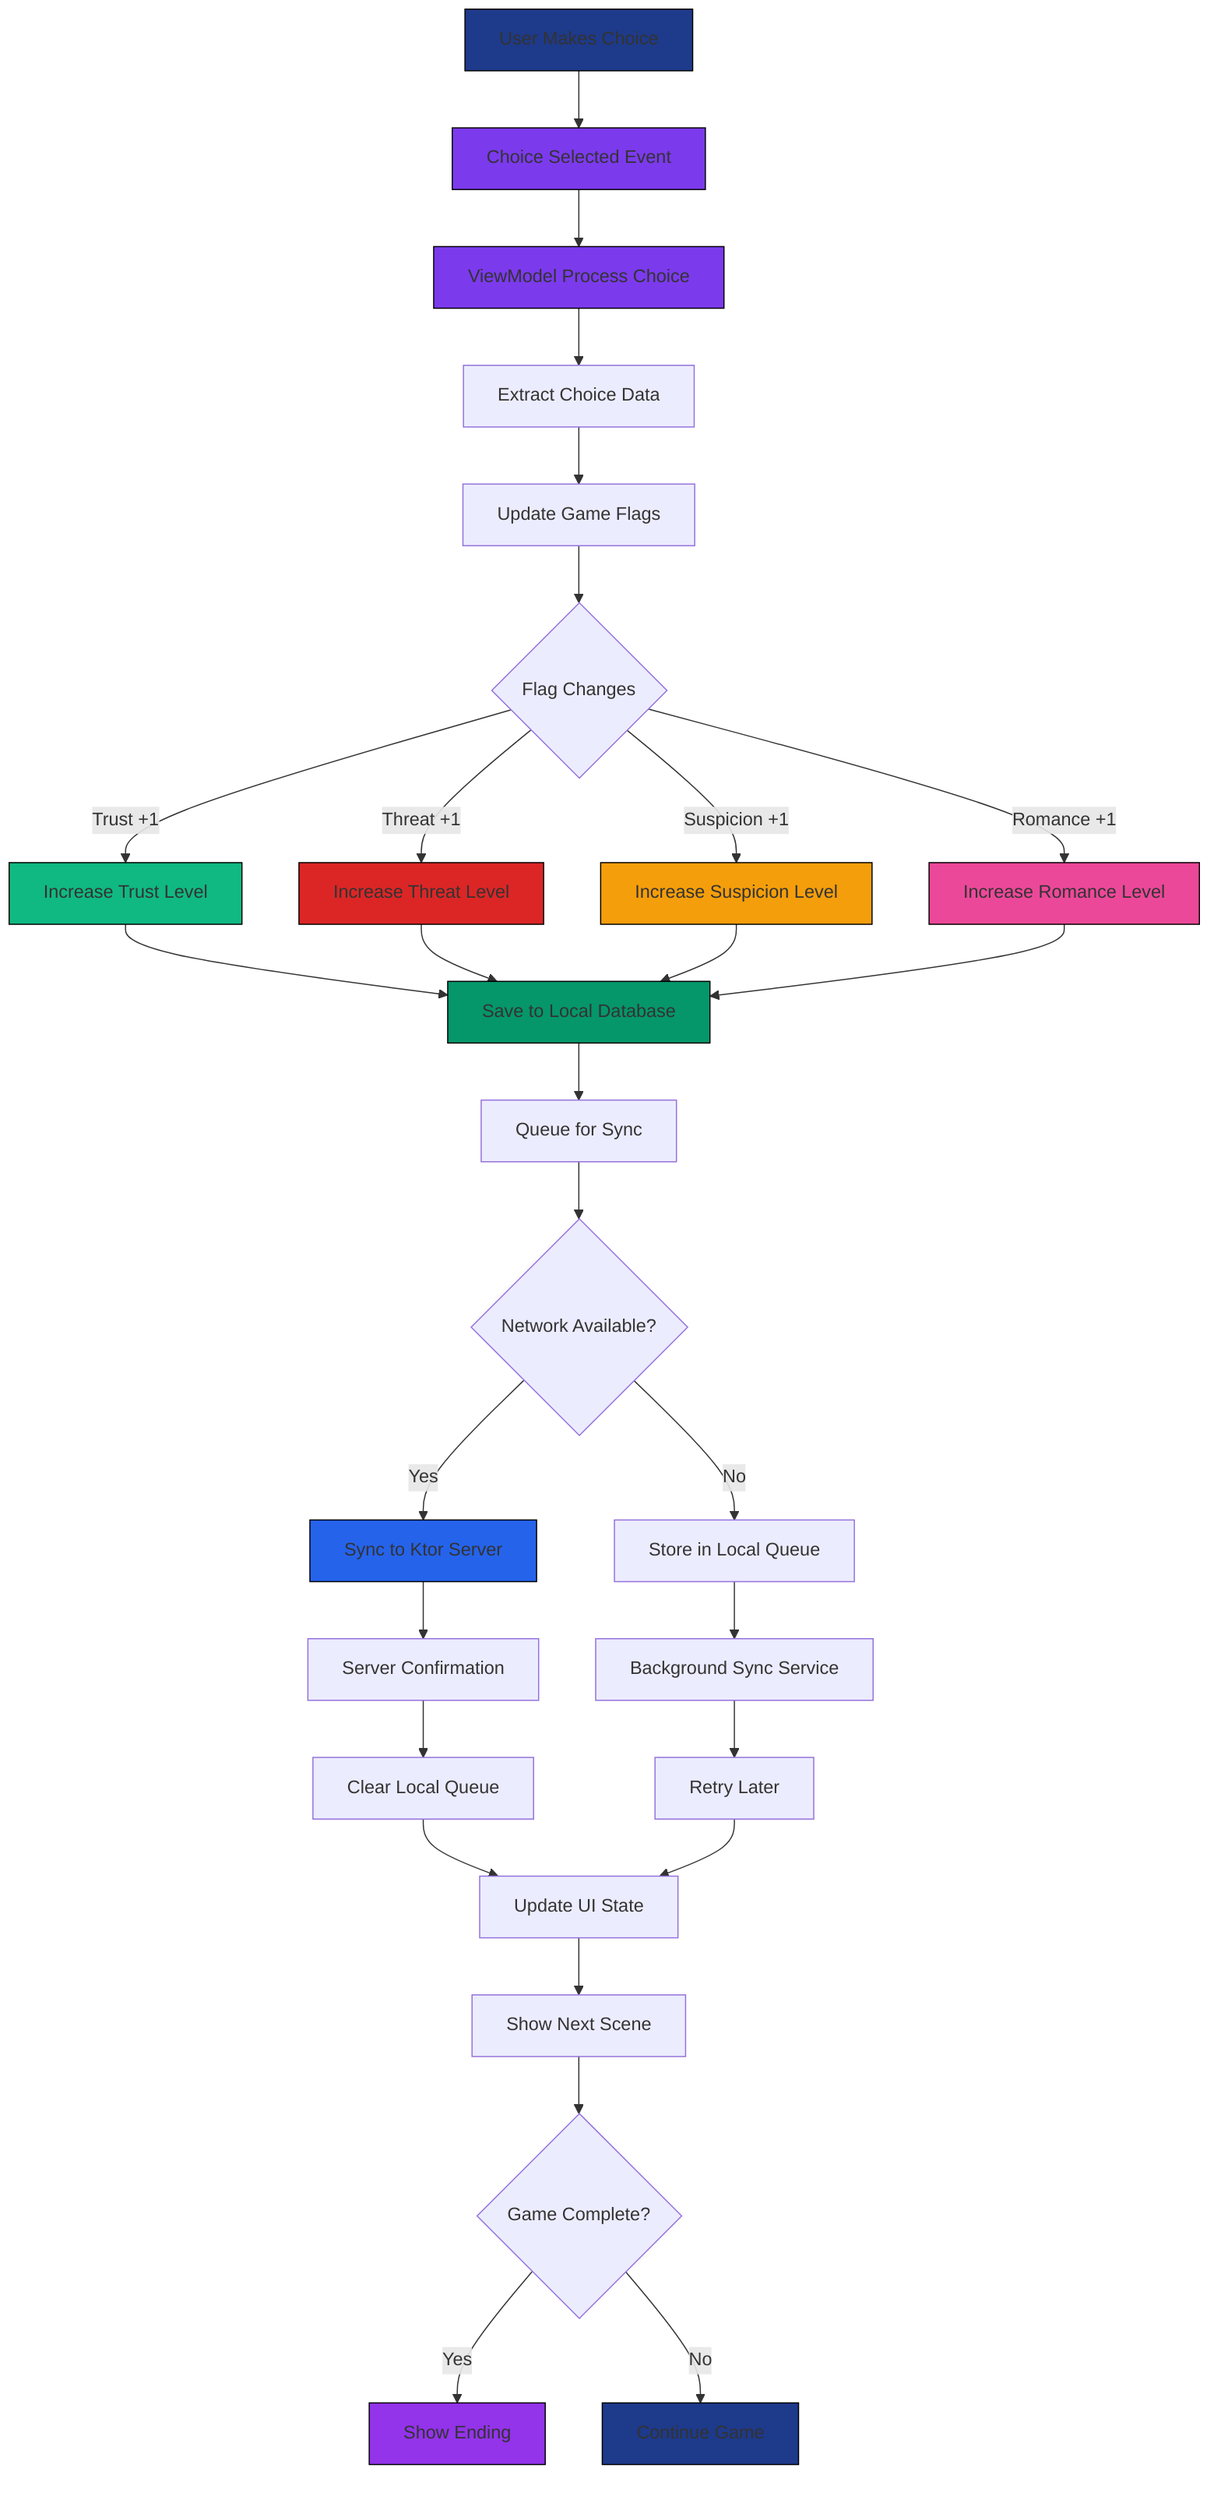 graph TD
    A[User Makes Choice] --> B[Choice Selected Event]
    B --> C[ViewModel Process Choice]
    C --> D[Extract Choice Data]
    
    D --> E[Update Game Flags]
    E --> F{Flag Changes}
    
    F -->|Trust +1| G[Increase Trust Level]
    F -->|Threat +1| H[Increase Threat Level]
    F -->|Suspicion +1| I[Increase Suspicion Level]
    F -->|Romance +1| J[Increase Romance Level]
    
    G --> K[Save to Local Database]
    H --> K
    I --> K
    J --> K
    
    K --> L[Queue for Sync]
    L --> M{Network Available?}
    
    M -->|Yes| N[Sync to Ktor Server]
    M -->|No| O[Store in Local Queue]
    
    N --> P[Server Confirmation]
    P --> Q[Clear Local Queue]
    O --> R[Background Sync Service]
    R --> S[Retry Later]
    
    Q --> T[Update UI State]
    S --> T
    T --> U[Show Next Scene]
    
    U --> V{Game Complete?}
    V -->|Yes| W[Show Ending]
    V -->|No| X[Continue Game]
    
    style A fill:#1E3A8A,stroke:#000000
    style B fill:#7C3AED,stroke:#000000
    style C fill:#7C3AED,stroke:#000000
    style G fill:#10B981,stroke:#000000
    style H fill:#DC2626,stroke:#000000
    style I fill:#F59E0B,stroke:#000000
    style J fill:#EC4899,stroke:#000000
    style K fill:#059669,stroke:#000000
    style N fill:#2563EB,stroke:#000000
    style W fill:#9333EA,stroke:#000000
    style X fill:#1E3A8A,stroke:#000000
